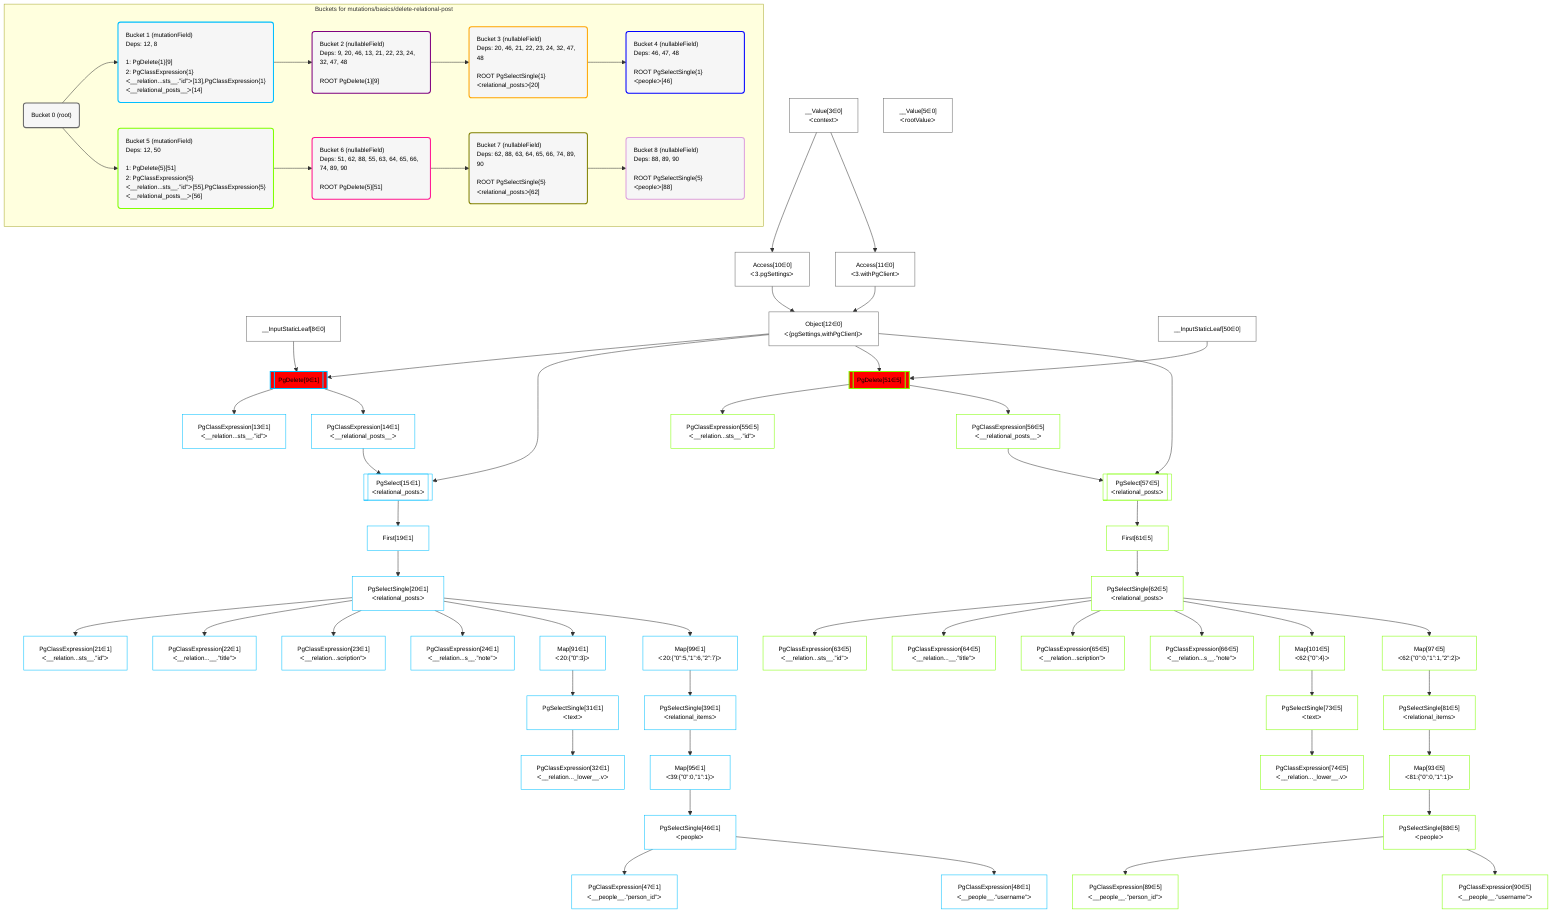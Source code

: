 %%{init: {'themeVariables': { 'fontSize': '12px'}}}%%
graph TD
    classDef path fill:#eee,stroke:#000,color:#000
    classDef plan fill:#fff,stroke-width:1px,color:#000
    classDef itemplan fill:#fff,stroke-width:2px,color:#000
    classDef sideeffectplan fill:#f00,stroke-width:2px,color:#000
    classDef bucket fill:#f6f6f6,color:#000,stroke-width:2px,text-align:left


    %% define steps
    __Value3["__Value[3∈0]<br />ᐸcontextᐳ"]:::plan
    __Value5["__Value[5∈0]<br />ᐸrootValueᐳ"]:::plan
    __InputStaticLeaf8["__InputStaticLeaf[8∈0]"]:::plan
    Access10["Access[10∈0]<br />ᐸ3.pgSettingsᐳ"]:::plan
    Access11["Access[11∈0]<br />ᐸ3.withPgClientᐳ"]:::plan
    Object12["Object[12∈0]<br />ᐸ{pgSettings,withPgClient}ᐳ"]:::plan
    PgDelete9[["PgDelete[9∈1]"]]:::sideeffectplan
    PgClassExpression13["PgClassExpression[13∈1]<br />ᐸ__relation...sts__.”id”ᐳ"]:::plan
    PgClassExpression14["PgClassExpression[14∈1]<br />ᐸ__relational_posts__ᐳ"]:::plan
    PgSelect15[["PgSelect[15∈1]<br />ᐸrelational_postsᐳ"]]:::plan
    First19["First[19∈1]"]:::plan
    PgSelectSingle20["PgSelectSingle[20∈1]<br />ᐸrelational_postsᐳ"]:::plan
    PgClassExpression21["PgClassExpression[21∈1]<br />ᐸ__relation...sts__.”id”ᐳ"]:::plan
    PgClassExpression22["PgClassExpression[22∈1]<br />ᐸ__relation...__.”title”ᐳ"]:::plan
    PgClassExpression23["PgClassExpression[23∈1]<br />ᐸ__relation...scription”ᐳ"]:::plan
    PgClassExpression24["PgClassExpression[24∈1]<br />ᐸ__relation...s__.”note”ᐳ"]:::plan
    Map91["Map[91∈1]<br />ᐸ20:{”0”:3}ᐳ"]:::plan
    PgSelectSingle31["PgSelectSingle[31∈1]<br />ᐸtextᐳ"]:::plan
    PgClassExpression32["PgClassExpression[32∈1]<br />ᐸ__relation..._lower__.vᐳ"]:::plan
    Map99["Map[99∈1]<br />ᐸ20:{”0”:5,”1”:6,”2”:7}ᐳ"]:::plan
    PgSelectSingle39["PgSelectSingle[39∈1]<br />ᐸrelational_itemsᐳ"]:::plan
    Map95["Map[95∈1]<br />ᐸ39:{”0”:0,”1”:1}ᐳ"]:::plan
    PgSelectSingle46["PgSelectSingle[46∈1]<br />ᐸpeopleᐳ"]:::plan
    PgClassExpression47["PgClassExpression[47∈1]<br />ᐸ__people__.”person_id”ᐳ"]:::plan
    PgClassExpression48["PgClassExpression[48∈1]<br />ᐸ__people__.”username”ᐳ"]:::plan
    __InputStaticLeaf50["__InputStaticLeaf[50∈0]"]:::plan
    PgDelete51[["PgDelete[51∈5]"]]:::sideeffectplan
    PgClassExpression55["PgClassExpression[55∈5]<br />ᐸ__relation...sts__.”id”ᐳ"]:::plan
    PgClassExpression56["PgClassExpression[56∈5]<br />ᐸ__relational_posts__ᐳ"]:::plan
    PgSelect57[["PgSelect[57∈5]<br />ᐸrelational_postsᐳ"]]:::plan
    First61["First[61∈5]"]:::plan
    PgSelectSingle62["PgSelectSingle[62∈5]<br />ᐸrelational_postsᐳ"]:::plan
    PgClassExpression63["PgClassExpression[63∈5]<br />ᐸ__relation...sts__.”id”ᐳ"]:::plan
    PgClassExpression64["PgClassExpression[64∈5]<br />ᐸ__relation...__.”title”ᐳ"]:::plan
    PgClassExpression65["PgClassExpression[65∈5]<br />ᐸ__relation...scription”ᐳ"]:::plan
    PgClassExpression66["PgClassExpression[66∈5]<br />ᐸ__relation...s__.”note”ᐳ"]:::plan
    Map101["Map[101∈5]<br />ᐸ62:{”0”:4}ᐳ"]:::plan
    PgSelectSingle73["PgSelectSingle[73∈5]<br />ᐸtextᐳ"]:::plan
    PgClassExpression74["PgClassExpression[74∈5]<br />ᐸ__relation..._lower__.vᐳ"]:::plan
    Map97["Map[97∈5]<br />ᐸ62:{”0”:0,”1”:1,”2”:2}ᐳ"]:::plan
    PgSelectSingle81["PgSelectSingle[81∈5]<br />ᐸrelational_itemsᐳ"]:::plan
    Map93["Map[93∈5]<br />ᐸ81:{”0”:0,”1”:1}ᐳ"]:::plan
    PgSelectSingle88["PgSelectSingle[88∈5]<br />ᐸpeopleᐳ"]:::plan
    PgClassExpression89["PgClassExpression[89∈5]<br />ᐸ__people__.”person_id”ᐳ"]:::plan
    PgClassExpression90["PgClassExpression[90∈5]<br />ᐸ__people__.”username”ᐳ"]:::plan

    %% plan dependencies
    __Value3 --> Access10
    __Value3 --> Access11
    Access10 & Access11 --> Object12
    Object12 & __InputStaticLeaf8 --> PgDelete9
    PgDelete9 --> PgClassExpression13
    PgDelete9 --> PgClassExpression14
    Object12 & PgClassExpression14 --> PgSelect15
    PgSelect15 --> First19
    First19 --> PgSelectSingle20
    PgSelectSingle20 --> PgClassExpression21
    PgSelectSingle20 --> PgClassExpression22
    PgSelectSingle20 --> PgClassExpression23
    PgSelectSingle20 --> PgClassExpression24
    PgSelectSingle20 --> Map91
    Map91 --> PgSelectSingle31
    PgSelectSingle31 --> PgClassExpression32
    PgSelectSingle20 --> Map99
    Map99 --> PgSelectSingle39
    PgSelectSingle39 --> Map95
    Map95 --> PgSelectSingle46
    PgSelectSingle46 --> PgClassExpression47
    PgSelectSingle46 --> PgClassExpression48
    Object12 & __InputStaticLeaf50 --> PgDelete51
    PgDelete51 --> PgClassExpression55
    PgDelete51 --> PgClassExpression56
    Object12 & PgClassExpression56 --> PgSelect57
    PgSelect57 --> First61
    First61 --> PgSelectSingle62
    PgSelectSingle62 --> PgClassExpression63
    PgSelectSingle62 --> PgClassExpression64
    PgSelectSingle62 --> PgClassExpression65
    PgSelectSingle62 --> PgClassExpression66
    PgSelectSingle62 --> Map101
    Map101 --> PgSelectSingle73
    PgSelectSingle73 --> PgClassExpression74
    PgSelectSingle62 --> Map97
    Map97 --> PgSelectSingle81
    PgSelectSingle81 --> Map93
    Map93 --> PgSelectSingle88
    PgSelectSingle88 --> PgClassExpression89
    PgSelectSingle88 --> PgClassExpression90

    subgraph "Buckets for mutations/basics/delete-relational-post"
    Bucket0("Bucket 0 (root)"):::bucket
    classDef bucket0 stroke:#696969
    class Bucket0,__Value3,__Value5,__InputStaticLeaf8,Access10,Access11,Object12,__InputStaticLeaf50 bucket0
    Bucket1("Bucket 1 (mutationField)<br />Deps: 12, 8<br /><br />1: PgDelete{1}[9]<br />2: PgClassExpression{1}ᐸ__relation...sts__.”id”ᐳ[13],PgClassExpression{1}ᐸ__relational_posts__ᐳ[14]"):::bucket
    classDef bucket1 stroke:#00bfff
    class Bucket1,PgDelete9,PgClassExpression13,PgClassExpression14,PgSelect15,First19,PgSelectSingle20,PgClassExpression21,PgClassExpression22,PgClassExpression23,PgClassExpression24,PgSelectSingle31,PgClassExpression32,PgSelectSingle39,PgSelectSingle46,PgClassExpression47,PgClassExpression48,Map91,Map95,Map99 bucket1
    Bucket2("Bucket 2 (nullableField)<br />Deps: 9, 20, 46, 13, 21, 22, 23, 24, 32, 47, 48<br /><br />ROOT PgDelete{1}[9]"):::bucket
    classDef bucket2 stroke:#7f007f
    class Bucket2 bucket2
    Bucket3("Bucket 3 (nullableField)<br />Deps: 20, 46, 21, 22, 23, 24, 32, 47, 48<br /><br />ROOT PgSelectSingle{1}ᐸrelational_postsᐳ[20]"):::bucket
    classDef bucket3 stroke:#ffa500
    class Bucket3 bucket3
    Bucket4("Bucket 4 (nullableField)<br />Deps: 46, 47, 48<br /><br />ROOT PgSelectSingle{1}ᐸpeopleᐳ[46]"):::bucket
    classDef bucket4 stroke:#0000ff
    class Bucket4 bucket4
    Bucket5("Bucket 5 (mutationField)<br />Deps: 12, 50<br /><br />1: PgDelete{5}[51]<br />2: PgClassExpression{5}ᐸ__relation...sts__.”id”ᐳ[55],PgClassExpression{5}ᐸ__relational_posts__ᐳ[56]"):::bucket
    classDef bucket5 stroke:#7fff00
    class Bucket5,PgDelete51,PgClassExpression55,PgClassExpression56,PgSelect57,First61,PgSelectSingle62,PgClassExpression63,PgClassExpression64,PgClassExpression65,PgClassExpression66,PgSelectSingle73,PgClassExpression74,PgSelectSingle81,PgSelectSingle88,PgClassExpression89,PgClassExpression90,Map93,Map97,Map101 bucket5
    Bucket6("Bucket 6 (nullableField)<br />Deps: 51, 62, 88, 55, 63, 64, 65, 66, 74, 89, 90<br /><br />ROOT PgDelete{5}[51]"):::bucket
    classDef bucket6 stroke:#ff1493
    class Bucket6 bucket6
    Bucket7("Bucket 7 (nullableField)<br />Deps: 62, 88, 63, 64, 65, 66, 74, 89, 90<br /><br />ROOT PgSelectSingle{5}ᐸrelational_postsᐳ[62]"):::bucket
    classDef bucket7 stroke:#808000
    class Bucket7 bucket7
    Bucket8("Bucket 8 (nullableField)<br />Deps: 88, 89, 90<br /><br />ROOT PgSelectSingle{5}ᐸpeopleᐳ[88]"):::bucket
    classDef bucket8 stroke:#dda0dd
    class Bucket8 bucket8
    Bucket0 --> Bucket1 & Bucket5
    Bucket1 --> Bucket2
    Bucket2 --> Bucket3
    Bucket3 --> Bucket4
    Bucket5 --> Bucket6
    Bucket6 --> Bucket7
    Bucket7 --> Bucket8
    end